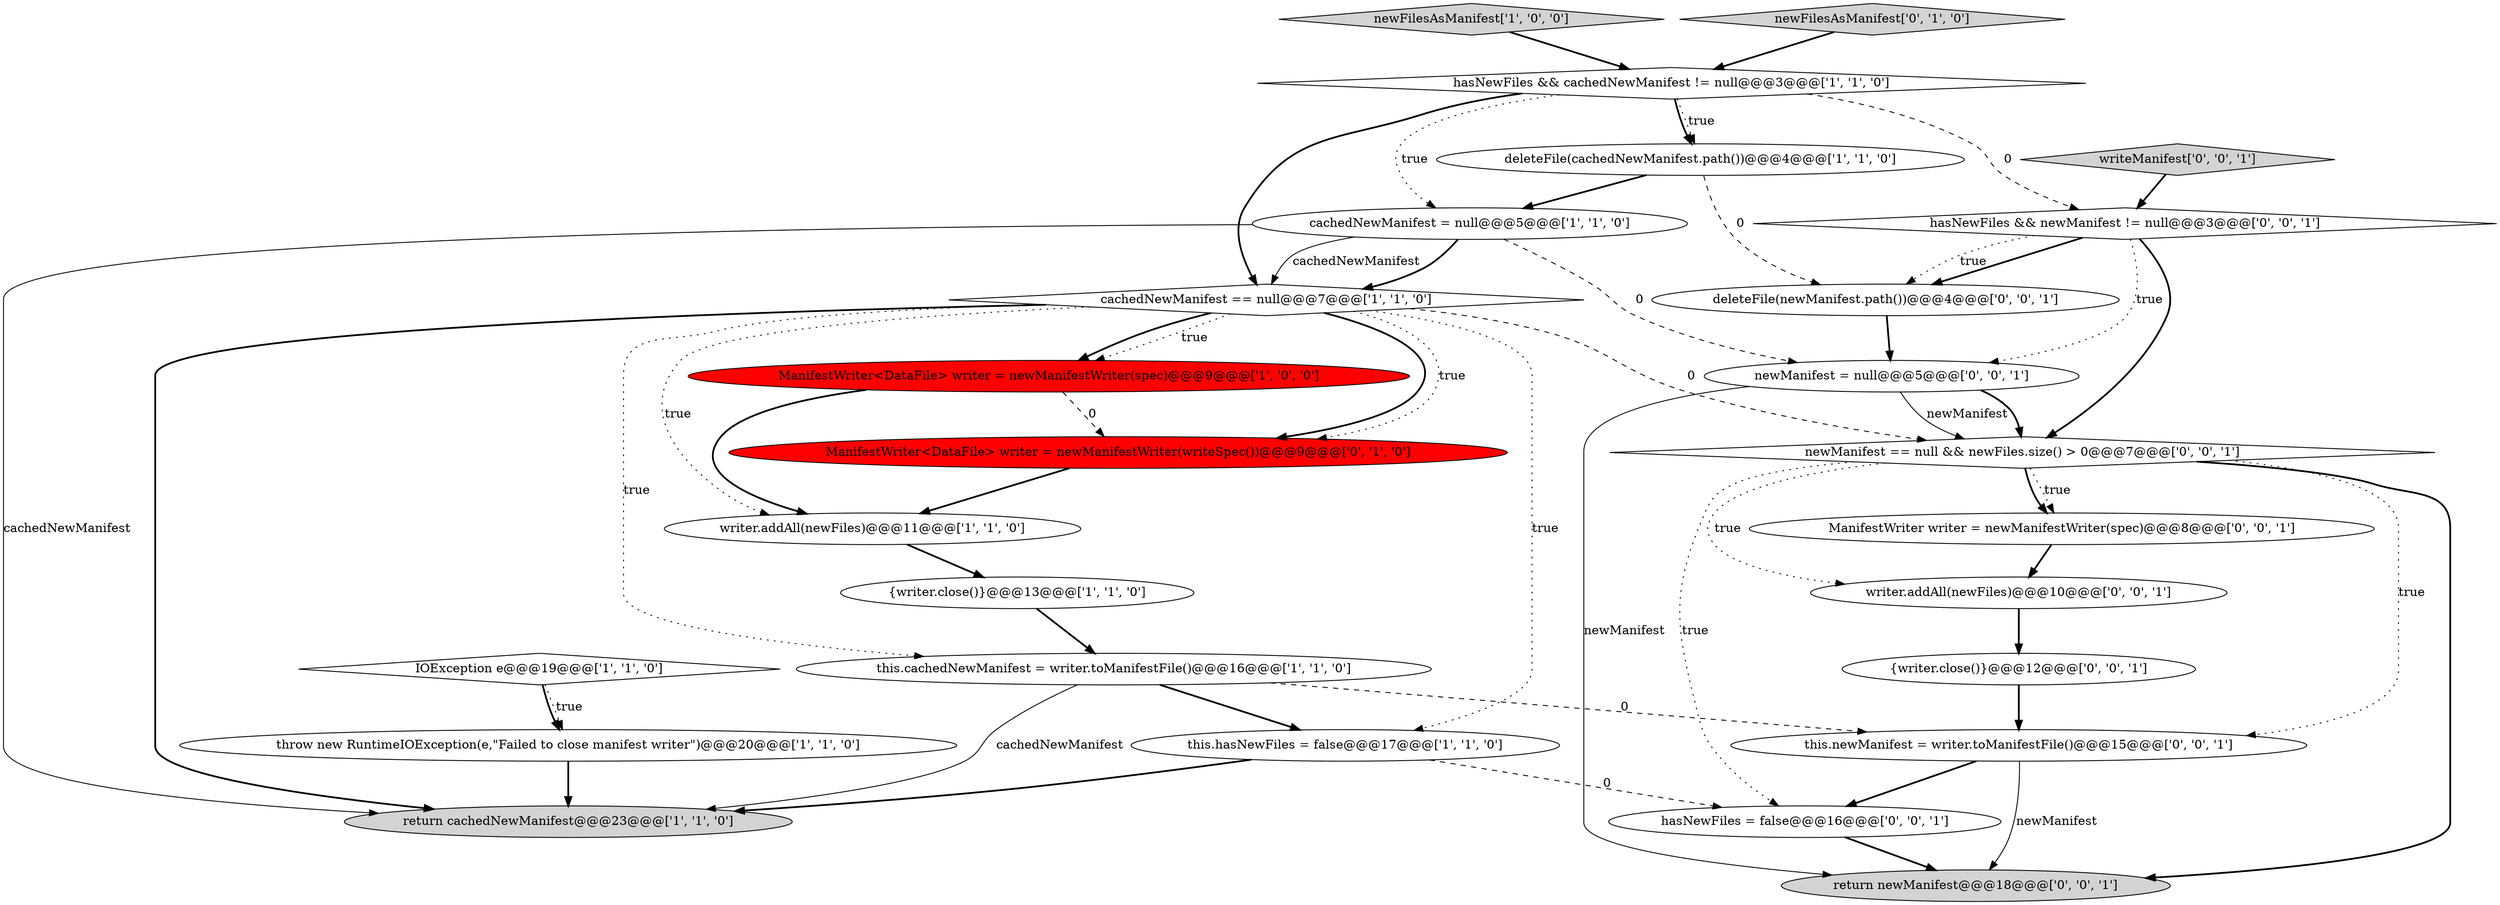 digraph {
24 [style = filled, label = "hasNewFiles = false@@@16@@@['0', '0', '1']", fillcolor = white, shape = ellipse image = "AAA0AAABBB3BBB"];
8 [style = filled, label = "IOException e@@@19@@@['1', '1', '0']", fillcolor = white, shape = diamond image = "AAA0AAABBB1BBB"];
25 [style = filled, label = "{writer.close()}@@@12@@@['0', '0', '1']", fillcolor = white, shape = ellipse image = "AAA0AAABBB3BBB"];
17 [style = filled, label = "this.newManifest = writer.toManifestFile()@@@15@@@['0', '0', '1']", fillcolor = white, shape = ellipse image = "AAA0AAABBB3BBB"];
21 [style = filled, label = "writer.addAll(newFiles)@@@10@@@['0', '0', '1']", fillcolor = white, shape = ellipse image = "AAA0AAABBB3BBB"];
5 [style = filled, label = "return cachedNewManifest@@@23@@@['1', '1', '0']", fillcolor = lightgray, shape = ellipse image = "AAA0AAABBB1BBB"];
1 [style = filled, label = "this.cachedNewManifest = writer.toManifestFile()@@@16@@@['1', '1', '0']", fillcolor = white, shape = ellipse image = "AAA0AAABBB1BBB"];
15 [style = filled, label = "deleteFile(newManifest.path())@@@4@@@['0', '0', '1']", fillcolor = white, shape = ellipse image = "AAA0AAABBB3BBB"];
3 [style = filled, label = "throw new RuntimeIOException(e,\"Failed to close manifest writer\")@@@20@@@['1', '1', '0']", fillcolor = white, shape = ellipse image = "AAA0AAABBB1BBB"];
10 [style = filled, label = "deleteFile(cachedNewManifest.path())@@@4@@@['1', '1', '0']", fillcolor = white, shape = ellipse image = "AAA0AAABBB1BBB"];
4 [style = filled, label = "newFilesAsManifest['1', '0', '0']", fillcolor = lightgray, shape = diamond image = "AAA0AAABBB1BBB"];
6 [style = filled, label = "cachedNewManifest == null@@@7@@@['1', '1', '0']", fillcolor = white, shape = diamond image = "AAA0AAABBB1BBB"];
13 [style = filled, label = "newFilesAsManifest['0', '1', '0']", fillcolor = lightgray, shape = diamond image = "AAA0AAABBB2BBB"];
23 [style = filled, label = "newManifest == null && newFiles.size() > 0@@@7@@@['0', '0', '1']", fillcolor = white, shape = diamond image = "AAA0AAABBB3BBB"];
19 [style = filled, label = "return newManifest@@@18@@@['0', '0', '1']", fillcolor = lightgray, shape = ellipse image = "AAA0AAABBB3BBB"];
11 [style = filled, label = "hasNewFiles && cachedNewManifest != null@@@3@@@['1', '1', '0']", fillcolor = white, shape = diamond image = "AAA0AAABBB1BBB"];
12 [style = filled, label = "this.hasNewFiles = false@@@17@@@['1', '1', '0']", fillcolor = white, shape = ellipse image = "AAA0AAABBB1BBB"];
9 [style = filled, label = "writer.addAll(newFiles)@@@11@@@['1', '1', '0']", fillcolor = white, shape = ellipse image = "AAA0AAABBB1BBB"];
7 [style = filled, label = "{writer.close()}@@@13@@@['1', '1', '0']", fillcolor = white, shape = ellipse image = "AAA0AAABBB1BBB"];
18 [style = filled, label = "ManifestWriter writer = newManifestWriter(spec)@@@8@@@['0', '0', '1']", fillcolor = white, shape = ellipse image = "AAA0AAABBB3BBB"];
2 [style = filled, label = "cachedNewManifest = null@@@5@@@['1', '1', '0']", fillcolor = white, shape = ellipse image = "AAA0AAABBB1BBB"];
14 [style = filled, label = "ManifestWriter<DataFile> writer = newManifestWriter(writeSpec())@@@9@@@['0', '1', '0']", fillcolor = red, shape = ellipse image = "AAA1AAABBB2BBB"];
16 [style = filled, label = "hasNewFiles && newManifest != null@@@3@@@['0', '0', '1']", fillcolor = white, shape = diamond image = "AAA0AAABBB3BBB"];
22 [style = filled, label = "writeManifest['0', '0', '1']", fillcolor = lightgray, shape = diamond image = "AAA0AAABBB3BBB"];
20 [style = filled, label = "newManifest = null@@@5@@@['0', '0', '1']", fillcolor = white, shape = ellipse image = "AAA0AAABBB3BBB"];
0 [style = filled, label = "ManifestWriter<DataFile> writer = newManifestWriter(spec)@@@9@@@['1', '0', '0']", fillcolor = red, shape = ellipse image = "AAA1AAABBB1BBB"];
20->19 [style = solid, label="newManifest"];
10->15 [style = dashed, label="0"];
16->15 [style = bold, label=""];
0->9 [style = bold, label=""];
7->1 [style = bold, label=""];
24->19 [style = bold, label=""];
2->20 [style = dashed, label="0"];
12->5 [style = bold, label=""];
22->16 [style = bold, label=""];
2->6 [style = bold, label=""];
11->10 [style = dotted, label="true"];
11->16 [style = dashed, label="0"];
11->6 [style = bold, label=""];
8->3 [style = bold, label=""];
23->21 [style = dotted, label="true"];
6->1 [style = dotted, label="true"];
16->20 [style = dotted, label="true"];
1->5 [style = solid, label="cachedNewManifest"];
6->0 [style = bold, label=""];
16->23 [style = bold, label=""];
21->25 [style = bold, label=""];
2->6 [style = solid, label="cachedNewManifest"];
9->7 [style = bold, label=""];
13->11 [style = bold, label=""];
25->17 [style = bold, label=""];
8->3 [style = dotted, label="true"];
6->14 [style = bold, label=""];
17->19 [style = solid, label="newManifest"];
20->23 [style = solid, label="newManifest"];
0->14 [style = dashed, label="0"];
6->5 [style = bold, label=""];
6->14 [style = dotted, label="true"];
11->2 [style = dotted, label="true"];
3->5 [style = bold, label=""];
17->24 [style = bold, label=""];
1->17 [style = dashed, label="0"];
23->18 [style = dotted, label="true"];
20->23 [style = bold, label=""];
6->9 [style = dotted, label="true"];
11->10 [style = bold, label=""];
15->20 [style = bold, label=""];
23->19 [style = bold, label=""];
12->24 [style = dashed, label="0"];
2->5 [style = solid, label="cachedNewManifest"];
1->12 [style = bold, label=""];
14->9 [style = bold, label=""];
10->2 [style = bold, label=""];
6->12 [style = dotted, label="true"];
6->0 [style = dotted, label="true"];
18->21 [style = bold, label=""];
23->17 [style = dotted, label="true"];
4->11 [style = bold, label=""];
23->24 [style = dotted, label="true"];
23->18 [style = bold, label=""];
6->23 [style = dashed, label="0"];
16->15 [style = dotted, label="true"];
}
